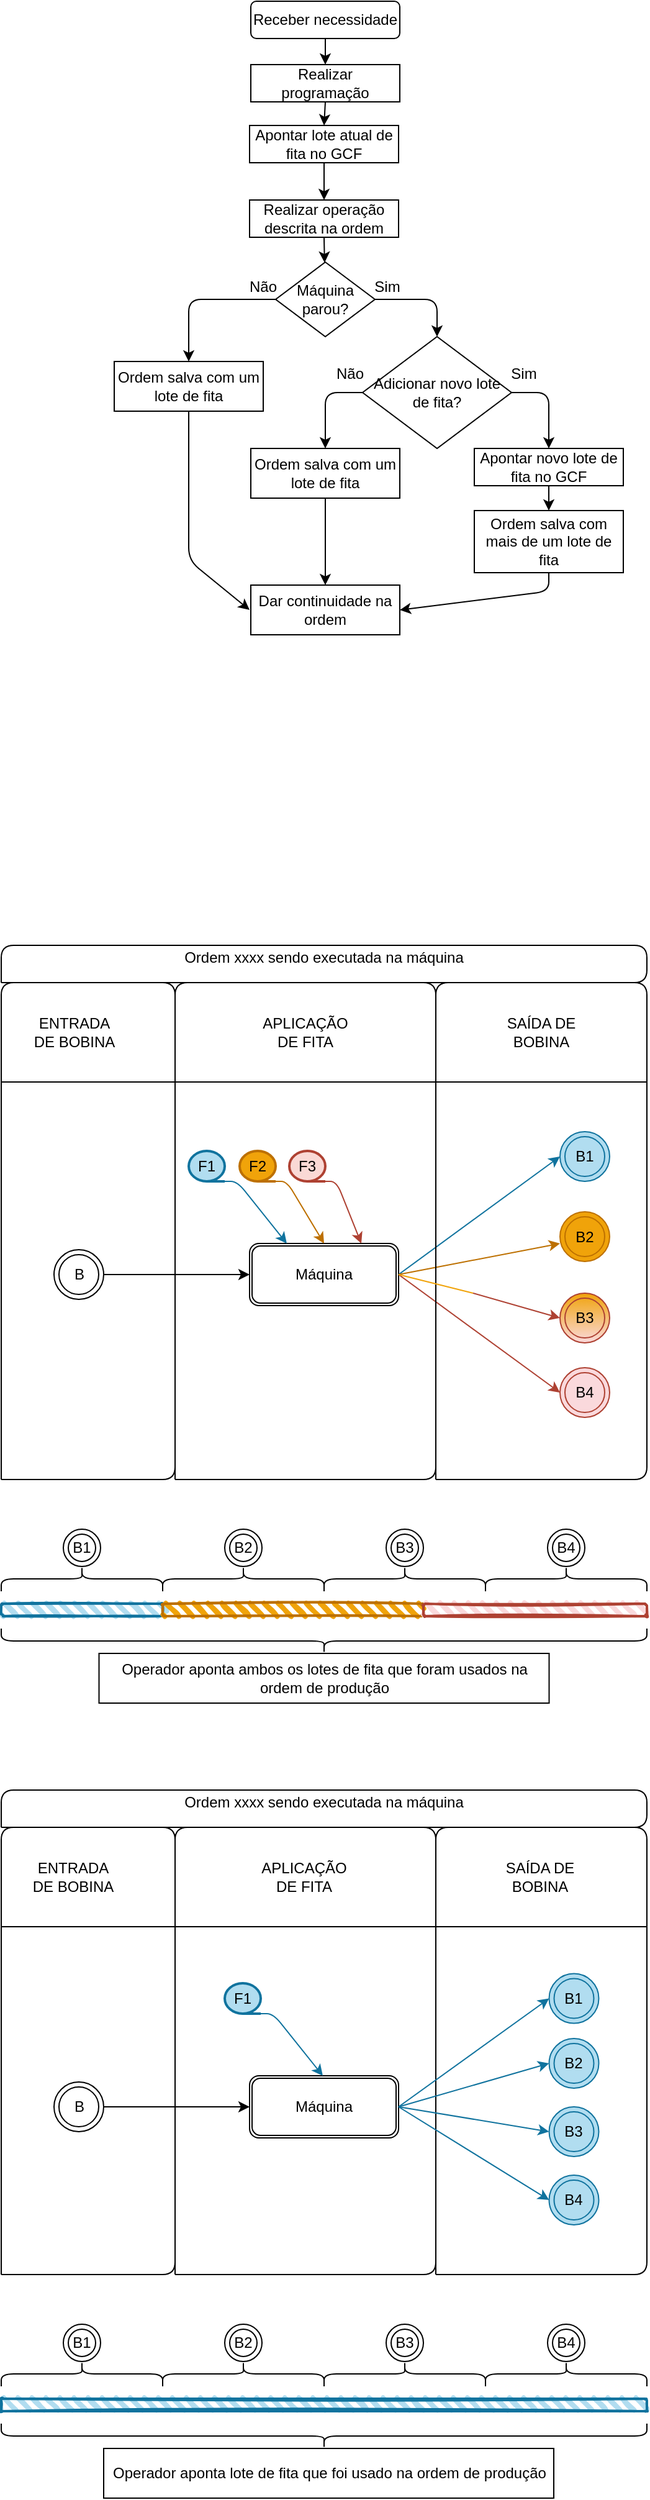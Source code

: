 <mxfile version="15.2.9" type="github">
  <diagram id="92E1bIUMvndrDam6GN1R" name="Page-1">
    <mxGraphModel dx="981" dy="1717" grid="1" gridSize="10" guides="1" tooltips="1" connect="1" arrows="1" fold="1" page="1" pageScale="1" pageWidth="827" pageHeight="1169" math="0" shadow="0">
      <root>
        <mxCell id="0" />
        <mxCell id="1" parent="0" />
        <mxCell id="3M2WJjGJP81ppkCAJXcm-3" value="Máquina" style="shape=ext;double=1;rounded=1;whiteSpace=wrap;html=1;" vertex="1" parent="1">
          <mxGeometry x="340" y="-110" width="120" height="50" as="geometry" />
        </mxCell>
        <mxCell id="3M2WJjGJP81ppkCAJXcm-5" value="" style="endArrow=classic;html=1;exitX=1;exitY=0.5;exitDx=0;exitDy=0;entryX=0;entryY=0.5;entryDx=0;entryDy=0;" edge="1" parent="1" source="3M2WJjGJP81ppkCAJXcm-95" target="3M2WJjGJP81ppkCAJXcm-3">
          <mxGeometry width="50" height="50" relative="1" as="geometry">
            <mxPoint x="240" y="-85" as="sourcePoint" />
            <mxPoint x="350" y="-75" as="targetPoint" />
          </mxGeometry>
        </mxCell>
        <mxCell id="3M2WJjGJP81ppkCAJXcm-6" value="" style="endArrow=classic;html=1;exitX=1;exitY=0.5;exitDx=0;exitDy=0;entryX=0;entryY=0.5;entryDx=0;entryDy=0;entryPerimeter=0;strokeColor=#10739E;" edge="1" parent="1" source="3M2WJjGJP81ppkCAJXcm-3">
          <mxGeometry width="50" height="50" relative="1" as="geometry">
            <mxPoint x="510" y="10" as="sourcePoint" />
            <mxPoint x="590" y="-180" as="targetPoint" />
          </mxGeometry>
        </mxCell>
        <mxCell id="3M2WJjGJP81ppkCAJXcm-7" value="" style="endArrow=classic;html=1;entryX=0;entryY=0.5;entryDx=0;entryDy=0;entryPerimeter=0;strokeColor=#AE4132;" edge="1" parent="1">
          <mxGeometry width="50" height="50" relative="1" as="geometry">
            <mxPoint x="520" y="-70" as="sourcePoint" />
            <mxPoint x="590" y="-50.0" as="targetPoint" />
          </mxGeometry>
        </mxCell>
        <mxCell id="3M2WJjGJP81ppkCAJXcm-8" value="" style="endArrow=classic;html=1;exitX=1;exitY=0.5;exitDx=0;exitDy=0;entryX=0;entryY=0.5;entryDx=0;entryDy=0;entryPerimeter=0;strokeColor=#BD7000;" edge="1" parent="1" source="3M2WJjGJP81ppkCAJXcm-3">
          <mxGeometry width="50" height="50" relative="1" as="geometry">
            <mxPoint x="480" y="-65" as="sourcePoint" />
            <mxPoint x="590" y="-110.0" as="targetPoint" />
          </mxGeometry>
        </mxCell>
        <mxCell id="3M2WJjGJP81ppkCAJXcm-9" value="" style="endArrow=classic;html=1;exitX=1;exitY=0.5;exitDx=0;exitDy=0;entryX=0;entryY=0.5;entryDx=0;entryDy=0;entryPerimeter=0;strokeColor=#AE4132;" edge="1" parent="1" source="3M2WJjGJP81ppkCAJXcm-3">
          <mxGeometry width="50" height="50" relative="1" as="geometry">
            <mxPoint x="490" y="-55" as="sourcePoint" />
            <mxPoint x="590" y="10.0" as="targetPoint" />
          </mxGeometry>
        </mxCell>
        <mxCell id="3M2WJjGJP81ppkCAJXcm-12" value="" style="endArrow=none;html=1;" edge="1" parent="1">
          <mxGeometry width="50" height="50" relative="1" as="geometry">
            <mxPoint x="140" y="80.0" as="sourcePoint" />
            <mxPoint x="140" y="80.0" as="targetPoint" />
            <Array as="points">
              <mxPoint x="140" y="-320" />
              <mxPoint x="280" y="-320" />
              <mxPoint x="280" y="80" />
            </Array>
          </mxGeometry>
        </mxCell>
        <mxCell id="3M2WJjGJP81ppkCAJXcm-13" value="" style="endArrow=none;html=1;" edge="1" parent="1">
          <mxGeometry width="50" height="50" relative="1" as="geometry">
            <mxPoint x="280" y="80.0" as="sourcePoint" />
            <mxPoint x="280" y="80.0" as="targetPoint" />
            <Array as="points">
              <mxPoint x="280" y="-320" />
              <mxPoint x="490" y="-320" />
              <mxPoint x="490" y="80" />
            </Array>
          </mxGeometry>
        </mxCell>
        <mxCell id="3M2WJjGJP81ppkCAJXcm-14" value="" style="endArrow=none;html=1;" edge="1" parent="1">
          <mxGeometry width="50" height="50" relative="1" as="geometry">
            <mxPoint x="490" y="80.0" as="sourcePoint" />
            <mxPoint x="490" y="80.0" as="targetPoint" />
            <Array as="points">
              <mxPoint x="490" y="-320" />
              <mxPoint x="660" y="-320" />
              <mxPoint x="660" y="80" />
            </Array>
          </mxGeometry>
        </mxCell>
        <mxCell id="3M2WJjGJP81ppkCAJXcm-15" value="" style="endArrow=none;html=1;" edge="1" parent="1">
          <mxGeometry width="50" height="50" relative="1" as="geometry">
            <mxPoint x="140" y="-240" as="sourcePoint" />
            <mxPoint x="660" y="-240" as="targetPoint" />
          </mxGeometry>
        </mxCell>
        <mxCell id="3M2WJjGJP81ppkCAJXcm-16" value="ENTRADA DE BOBINA" style="text;html=1;strokeColor=none;fillColor=none;align=center;verticalAlign=middle;whiteSpace=wrap;rounded=0;" vertex="1" parent="1">
          <mxGeometry x="163" y="-290" width="72" height="20" as="geometry" />
        </mxCell>
        <mxCell id="3M2WJjGJP81ppkCAJXcm-17" value="APLICAÇÃO DE FITA" style="text;html=1;strokeColor=none;fillColor=none;align=center;verticalAlign=middle;whiteSpace=wrap;rounded=0;" vertex="1" parent="1">
          <mxGeometry x="350" y="-290" width="70" height="20" as="geometry" />
        </mxCell>
        <mxCell id="3M2WJjGJP81ppkCAJXcm-18" value="SAÍDA DE BOBINA" style="text;html=1;strokeColor=none;fillColor=none;align=center;verticalAlign=middle;whiteSpace=wrap;rounded=0;" vertex="1" parent="1">
          <mxGeometry x="540" y="-290" width="70" height="20" as="geometry" />
        </mxCell>
        <mxCell id="3M2WJjGJP81ppkCAJXcm-19" value="B1" style="ellipse;shape=doubleEllipse;whiteSpace=wrap;html=1;aspect=fixed;fillColor=#b1ddf0;strokeColor=#10739e;" vertex="1" parent="1">
          <mxGeometry x="590" y="-200" width="40" height="40" as="geometry" />
        </mxCell>
        <mxCell id="3M2WJjGJP81ppkCAJXcm-20" value="B2" style="ellipse;shape=doubleEllipse;whiteSpace=wrap;html=1;aspect=fixed;fillColor=#F0A30A;strokeColor=#BD7000;" vertex="1" parent="1">
          <mxGeometry x="590" y="-135.5" width="40" height="40" as="geometry" />
        </mxCell>
        <mxCell id="3M2WJjGJP81ppkCAJXcm-21" value="B3" style="ellipse;shape=doubleEllipse;whiteSpace=wrap;html=1;aspect=fixed;fillColor=#F0A30A;strokeColor=#AE4132;gradientDirection=south;strokeWidth=1;gradientColor=#FAD9DC;perimeterSpacing=0;" vertex="1" parent="1">
          <mxGeometry x="590" y="-70" width="40" height="40" as="geometry" />
        </mxCell>
        <mxCell id="3M2WJjGJP81ppkCAJXcm-22" value="B4" style="ellipse;shape=doubleEllipse;whiteSpace=wrap;html=1;aspect=fixed;fillColor=#FAD9DC;strokeColor=#AE4132;" vertex="1" parent="1">
          <mxGeometry x="590" y="-10" width="40" height="40" as="geometry" />
        </mxCell>
        <mxCell id="3M2WJjGJP81ppkCAJXcm-23" value="" style="shape=curlyBracket;whiteSpace=wrap;html=1;rounded=1;direction=south;" vertex="1" parent="1">
          <mxGeometry x="140" y="150" width="130" height="20" as="geometry" />
        </mxCell>
        <mxCell id="3M2WJjGJP81ppkCAJXcm-24" value="" style="shape=curlyBracket;whiteSpace=wrap;html=1;rounded=1;direction=south;" vertex="1" parent="1">
          <mxGeometry x="270" y="150" width="130" height="20" as="geometry" />
        </mxCell>
        <mxCell id="3M2WJjGJP81ppkCAJXcm-25" value="" style="shape=curlyBracket;whiteSpace=wrap;html=1;rounded=1;direction=south;" vertex="1" parent="1">
          <mxGeometry x="400" y="150" width="130" height="20" as="geometry" />
        </mxCell>
        <mxCell id="3M2WJjGJP81ppkCAJXcm-26" value="" style="shape=curlyBracket;whiteSpace=wrap;html=1;rounded=1;direction=south;" vertex="1" parent="1">
          <mxGeometry x="530" y="150" width="130" height="20" as="geometry" />
        </mxCell>
        <mxCell id="3M2WJjGJP81ppkCAJXcm-27" value="B1" style="ellipse;shape=doubleEllipse;whiteSpace=wrap;html=1;aspect=fixed;" vertex="1" parent="1">
          <mxGeometry x="190" y="120" width="30" height="30" as="geometry" />
        </mxCell>
        <mxCell id="3M2WJjGJP81ppkCAJXcm-28" value="B2" style="ellipse;shape=doubleEllipse;whiteSpace=wrap;html=1;aspect=fixed;" vertex="1" parent="1">
          <mxGeometry x="320" y="120" width="30" height="30" as="geometry" />
        </mxCell>
        <mxCell id="3M2WJjGJP81ppkCAJXcm-29" value="B3" style="ellipse;shape=doubleEllipse;whiteSpace=wrap;html=1;aspect=fixed;" vertex="1" parent="1">
          <mxGeometry x="450" y="120" width="30" height="30" as="geometry" />
        </mxCell>
        <mxCell id="3M2WJjGJP81ppkCAJXcm-30" value="B4" style="ellipse;shape=doubleEllipse;whiteSpace=wrap;html=1;aspect=fixed;" vertex="1" parent="1">
          <mxGeometry x="580" y="120" width="30" height="30" as="geometry" />
        </mxCell>
        <mxCell id="3M2WJjGJP81ppkCAJXcm-31" value="" style="rounded=1;whiteSpace=wrap;html=1;strokeWidth=2;fillWeight=4;hachureGap=8;hachureAngle=45;fillColor=#B1DDF0;sketch=1;strokeColor=#10739E;" vertex="1" parent="1">
          <mxGeometry x="140" y="180" width="130" height="10" as="geometry" />
        </mxCell>
        <mxCell id="3M2WJjGJP81ppkCAJXcm-32" value="" style="rounded=1;whiteSpace=wrap;html=1;strokeWidth=2;fillWeight=4;hachureGap=8;hachureAngle=45;fillColor=#F0A30A;sketch=1;strokeColor=#BD7000;" vertex="1" parent="1">
          <mxGeometry x="270" y="180" width="210" height="10" as="geometry" />
        </mxCell>
        <mxCell id="3M2WJjGJP81ppkCAJXcm-33" value="" style="endArrow=none;html=1;" edge="1" parent="1">
          <mxGeometry width="50" height="50" relative="1" as="geometry">
            <mxPoint x="140" y="-320" as="sourcePoint" />
            <mxPoint x="140" y="-320" as="targetPoint" />
            <Array as="points">
              <mxPoint x="140" y="-350" />
              <mxPoint x="660" y="-350" />
              <mxPoint x="660" y="-320" />
            </Array>
          </mxGeometry>
        </mxCell>
        <mxCell id="3M2WJjGJP81ppkCAJXcm-34" value="Ordem xxxx sendo executada na máquina" style="text;html=1;strokeColor=none;fillColor=none;align=center;verticalAlign=middle;whiteSpace=wrap;rounded=0;" vertex="1" parent="1">
          <mxGeometry x="275" y="-350" width="250" height="20" as="geometry" />
        </mxCell>
        <mxCell id="3M2WJjGJP81ppkCAJXcm-35" value="" style="shape=curlyBracket;whiteSpace=wrap;html=1;rounded=1;flipH=1;strokeColor=#000000;strokeWidth=1;gradientDirection=south;direction=north;fillColor=#000000;" vertex="1" parent="1">
          <mxGeometry x="140" y="200" width="520" height="20" as="geometry" />
        </mxCell>
        <mxCell id="3M2WJjGJP81ppkCAJXcm-36" value="Operador aponta ambos os lotes de fita que foram usados na ordem de produção" style="rounded=0;whiteSpace=wrap;html=1;strokeColor=#000000;strokeWidth=1;fillColor=#FFFFFF;gradientColor=none;gradientDirection=south;" vertex="1" parent="1">
          <mxGeometry x="218.75" y="220" width="362.5" height="40" as="geometry" />
        </mxCell>
        <mxCell id="3M2WJjGJP81ppkCAJXcm-45" value="" style="endArrow=none;html=1;" edge="1" parent="1">
          <mxGeometry width="50" height="50" relative="1" as="geometry">
            <mxPoint x="140" y="720" as="sourcePoint" />
            <mxPoint x="140" y="720" as="targetPoint" />
            <Array as="points">
              <mxPoint x="140" y="360" />
              <mxPoint x="280" y="360" />
              <mxPoint x="280" y="720" />
            </Array>
          </mxGeometry>
        </mxCell>
        <mxCell id="3M2WJjGJP81ppkCAJXcm-46" value="" style="endArrow=none;html=1;" edge="1" parent="1">
          <mxGeometry width="50" height="50" relative="1" as="geometry">
            <mxPoint x="280" y="720" as="sourcePoint" />
            <mxPoint x="280" y="720" as="targetPoint" />
            <Array as="points">
              <mxPoint x="280" y="360" />
              <mxPoint x="490" y="360" />
              <mxPoint x="490" y="720" />
            </Array>
          </mxGeometry>
        </mxCell>
        <mxCell id="3M2WJjGJP81ppkCAJXcm-47" value="" style="endArrow=none;html=1;" edge="1" parent="1">
          <mxGeometry width="50" height="50" relative="1" as="geometry">
            <mxPoint x="490" y="720" as="sourcePoint" />
            <mxPoint x="490" y="720" as="targetPoint" />
            <Array as="points">
              <mxPoint x="490" y="360" />
              <mxPoint x="660" y="360" />
              <mxPoint x="660" y="720" />
            </Array>
          </mxGeometry>
        </mxCell>
        <mxCell id="3M2WJjGJP81ppkCAJXcm-48" value="" style="endArrow=none;html=1;" edge="1" parent="1">
          <mxGeometry width="50" height="50" relative="1" as="geometry">
            <mxPoint x="140" y="440" as="sourcePoint" />
            <mxPoint x="660" y="440" as="targetPoint" />
          </mxGeometry>
        </mxCell>
        <mxCell id="3M2WJjGJP81ppkCAJXcm-61" value="" style="rounded=1;whiteSpace=wrap;html=1;strokeWidth=2;fillWeight=4;hachureGap=8;hachureAngle=45;fillColor=#B1DDF0;sketch=1;strokeColor=#10739E;" vertex="1" parent="1">
          <mxGeometry x="140" y="820" width="520" height="10" as="geometry" />
        </mxCell>
        <mxCell id="3M2WJjGJP81ppkCAJXcm-62" value="" style="endArrow=none;html=1;" edge="1" parent="1">
          <mxGeometry width="50" height="50" relative="1" as="geometry">
            <mxPoint x="140" y="360" as="sourcePoint" />
            <mxPoint x="140" y="360" as="targetPoint" />
            <Array as="points">
              <mxPoint x="140" y="330" />
              <mxPoint x="660" y="330" />
              <mxPoint x="660" y="360" />
            </Array>
          </mxGeometry>
        </mxCell>
        <mxCell id="3M2WJjGJP81ppkCAJXcm-63" value="Ordem xxxx sendo executada na máquina" style="text;html=1;strokeColor=none;fillColor=none;align=center;verticalAlign=middle;whiteSpace=wrap;rounded=0;" vertex="1" parent="1">
          <mxGeometry x="275" y="330" width="250" height="20" as="geometry" />
        </mxCell>
        <mxCell id="3M2WJjGJP81ppkCAJXcm-64" value="" style="shape=curlyBracket;whiteSpace=wrap;html=1;rounded=1;flipH=1;strokeColor=#000000;strokeWidth=1;gradientDirection=south;direction=north;fillColor=#000000;" vertex="1" parent="1">
          <mxGeometry x="140" y="840" width="520" height="20" as="geometry" />
        </mxCell>
        <mxCell id="3M2WJjGJP81ppkCAJXcm-65" value="Operador aponta lote de fita que foi usado na ordem de produção" style="rounded=0;whiteSpace=wrap;html=1;strokeColor=#000000;strokeWidth=1;fillColor=#FFFFFF;gradientColor=none;gradientDirection=south;" vertex="1" parent="1">
          <mxGeometry x="222.5" y="860" width="362.5" height="40" as="geometry" />
        </mxCell>
        <mxCell id="3M2WJjGJP81ppkCAJXcm-66" value="Receber necessidade" style="rounded=1;whiteSpace=wrap;html=1;" vertex="1" parent="1">
          <mxGeometry x="341" y="-1110" width="120" height="30" as="geometry" />
        </mxCell>
        <mxCell id="3M2WJjGJP81ppkCAJXcm-67" value="Realizar programação" style="rounded=0;whiteSpace=wrap;html=1;" vertex="1" parent="1">
          <mxGeometry x="341" y="-1059" width="120" height="30" as="geometry" />
        </mxCell>
        <mxCell id="3M2WJjGJP81ppkCAJXcm-68" value="Realizar operação descrita na ordem" style="rounded=0;whiteSpace=wrap;html=1;" vertex="1" parent="1">
          <mxGeometry x="340" y="-950" width="120" height="30" as="geometry" />
        </mxCell>
        <mxCell id="3M2WJjGJP81ppkCAJXcm-69" value="" style="endArrow=classic;html=1;exitX=0.5;exitY=1;exitDx=0;exitDy=0;entryX=0.5;entryY=0;entryDx=0;entryDy=0;entryPerimeter=0;" edge="1" parent="1" source="3M2WJjGJP81ppkCAJXcm-66" target="3M2WJjGJP81ppkCAJXcm-67">
          <mxGeometry width="50" height="50" relative="1" as="geometry">
            <mxPoint x="404.75" y="-660" as="sourcePoint" />
            <mxPoint x="404.75" y="-1060" as="targetPoint" />
          </mxGeometry>
        </mxCell>
        <mxCell id="3M2WJjGJP81ppkCAJXcm-70" value="" style="endArrow=classic;html=1;exitX=0.5;exitY=1;exitDx=0;exitDy=0;entryX=0.5;entryY=0;entryDx=0;entryDy=0;" edge="1" parent="1" source="3M2WJjGJP81ppkCAJXcm-67" target="3M2WJjGJP81ppkCAJXcm-91">
          <mxGeometry width="50" height="50" relative="1" as="geometry">
            <mxPoint x="413.75" y="-1060" as="sourcePoint" />
            <mxPoint x="403.75" y="-1010" as="targetPoint" />
          </mxGeometry>
        </mxCell>
        <mxCell id="3M2WJjGJP81ppkCAJXcm-71" value="" style="endArrow=classic;html=1;entryX=0.5;entryY=0;entryDx=0;entryDy=0;exitX=0.5;exitY=1;exitDx=0;exitDy=0;" edge="1" parent="1" source="3M2WJjGJP81ppkCAJXcm-91" target="3M2WJjGJP81ppkCAJXcm-68">
          <mxGeometry width="50" height="50" relative="1" as="geometry">
            <mxPoint x="400" y="-980" as="sourcePoint" />
            <mxPoint x="403.75" y="-950" as="targetPoint" />
          </mxGeometry>
        </mxCell>
        <mxCell id="3M2WJjGJP81ppkCAJXcm-72" value="Máquina parou?" style="rhombus;whiteSpace=wrap;html=1;" vertex="1" parent="1">
          <mxGeometry x="361" y="-900" width="80" height="60" as="geometry" />
        </mxCell>
        <mxCell id="3M2WJjGJP81ppkCAJXcm-73" value="" style="endArrow=classic;html=1;exitX=1;exitY=0.5;exitDx=0;exitDy=0;entryX=0.5;entryY=0;entryDx=0;entryDy=0;" edge="1" parent="1" source="3M2WJjGJP81ppkCAJXcm-72" target="3M2WJjGJP81ppkCAJXcm-77">
          <mxGeometry width="50" height="50" relative="1" as="geometry">
            <mxPoint x="61" y="-880" as="sourcePoint" />
            <mxPoint x="471" y="-780" as="targetPoint" />
            <Array as="points">
              <mxPoint x="491" y="-870" />
            </Array>
          </mxGeometry>
        </mxCell>
        <mxCell id="3M2WJjGJP81ppkCAJXcm-74" value="" style="endArrow=classic;html=1;exitX=0;exitY=0.5;exitDx=0;exitDy=0;entryX=0.5;entryY=0;entryDx=0;entryDy=0;" edge="1" parent="1" source="3M2WJjGJP81ppkCAJXcm-72" target="3M2WJjGJP81ppkCAJXcm-83">
          <mxGeometry width="50" height="50" relative="1" as="geometry">
            <mxPoint x="61" y="-880" as="sourcePoint" />
            <mxPoint x="320" y="-843" as="targetPoint" />
            <Array as="points">
              <mxPoint x="291" y="-870" />
            </Array>
          </mxGeometry>
        </mxCell>
        <mxCell id="3M2WJjGJP81ppkCAJXcm-75" value="Sim" style="text;html=1;strokeColor=none;fillColor=none;align=center;verticalAlign=middle;whiteSpace=wrap;rounded=0;" vertex="1" parent="1">
          <mxGeometry x="431" y="-890" width="40" height="20" as="geometry" />
        </mxCell>
        <mxCell id="3M2WJjGJP81ppkCAJXcm-76" value="Não" style="text;html=1;strokeColor=none;fillColor=none;align=center;verticalAlign=middle;whiteSpace=wrap;rounded=0;" vertex="1" parent="1">
          <mxGeometry x="331" y="-890" width="40" height="20" as="geometry" />
        </mxCell>
        <mxCell id="3M2WJjGJP81ppkCAJXcm-77" value="Adicionar novo lote de fita?" style="rhombus;whiteSpace=wrap;html=1;" vertex="1" parent="1">
          <mxGeometry x="431" y="-840" width="120" height="90" as="geometry" />
        </mxCell>
        <mxCell id="3M2WJjGJP81ppkCAJXcm-78" value="" style="endArrow=classic;html=1;exitX=0;exitY=0.5;exitDx=0;exitDy=0;entryX=0.5;entryY=0;entryDx=0;entryDy=0;" edge="1" parent="1" source="3M2WJjGJP81ppkCAJXcm-77" target="3M2WJjGJP81ppkCAJXcm-84">
          <mxGeometry width="50" height="50" relative="1" as="geometry">
            <mxPoint x="131" y="-860" as="sourcePoint" />
            <mxPoint x="391" y="-720" as="targetPoint" />
            <Array as="points">
              <mxPoint x="401" y="-795" />
            </Array>
          </mxGeometry>
        </mxCell>
        <mxCell id="3M2WJjGJP81ppkCAJXcm-79" value="Não" style="text;html=1;strokeColor=none;fillColor=none;align=center;verticalAlign=middle;whiteSpace=wrap;rounded=0;" vertex="1" parent="1">
          <mxGeometry x="401" y="-820" width="40" height="20" as="geometry" />
        </mxCell>
        <mxCell id="3M2WJjGJP81ppkCAJXcm-80" value="" style="endArrow=classic;html=1;exitX=1;exitY=0.5;exitDx=0;exitDy=0;entryX=0.5;entryY=0;entryDx=0;entryDy=0;" edge="1" parent="1" source="3M2WJjGJP81ppkCAJXcm-77" target="3M2WJjGJP81ppkCAJXcm-82">
          <mxGeometry width="50" height="50" relative="1" as="geometry">
            <mxPoint x="131" y="-860" as="sourcePoint" />
            <mxPoint x="551" y="-720" as="targetPoint" />
            <Array as="points">
              <mxPoint x="551" y="-795" />
              <mxPoint x="581" y="-795" />
            </Array>
          </mxGeometry>
        </mxCell>
        <mxCell id="3M2WJjGJP81ppkCAJXcm-81" value="Sim" style="text;html=1;strokeColor=none;fillColor=none;align=center;verticalAlign=middle;whiteSpace=wrap;rounded=0;" vertex="1" parent="1">
          <mxGeometry x="541" y="-820" width="40" height="20" as="geometry" />
        </mxCell>
        <mxCell id="3M2WJjGJP81ppkCAJXcm-82" value="Apontar novo lote de fita no GCF" style="rounded=0;whiteSpace=wrap;html=1;" vertex="1" parent="1">
          <mxGeometry x="521" y="-750" width="120" height="30" as="geometry" />
        </mxCell>
        <mxCell id="3M2WJjGJP81ppkCAJXcm-83" value="Ordem salva com um lote de fita" style="rounded=0;whiteSpace=wrap;html=1;" vertex="1" parent="1">
          <mxGeometry x="231" y="-820" width="120" height="40" as="geometry" />
        </mxCell>
        <mxCell id="3M2WJjGJP81ppkCAJXcm-84" value="Ordem salva com um lote de fita" style="rounded=0;whiteSpace=wrap;html=1;" vertex="1" parent="1">
          <mxGeometry x="341" y="-750" width="120" height="40" as="geometry" />
        </mxCell>
        <mxCell id="3M2WJjGJP81ppkCAJXcm-85" value="" style="endArrow=classic;html=1;exitX=0.5;exitY=1;exitDx=0;exitDy=0;entryX=0.5;entryY=0;entryDx=0;entryDy=0;" edge="1" parent="1" source="3M2WJjGJP81ppkCAJXcm-82" target="3M2WJjGJP81ppkCAJXcm-86">
          <mxGeometry width="50" height="50" relative="1" as="geometry">
            <mxPoint x="111" y="-800" as="sourcePoint" />
            <mxPoint x="551" y="-690" as="targetPoint" />
          </mxGeometry>
        </mxCell>
        <mxCell id="3M2WJjGJP81ppkCAJXcm-86" value="Ordem salva com mais de um lote de fita" style="rounded=0;whiteSpace=wrap;html=1;" vertex="1" parent="1">
          <mxGeometry x="521" y="-700" width="120" height="50" as="geometry" />
        </mxCell>
        <mxCell id="3M2WJjGJP81ppkCAJXcm-87" value="" style="endArrow=classic;html=1;exitX=0.5;exitY=1;exitDx=0;exitDy=0;" edge="1" parent="1" source="3M2WJjGJP81ppkCAJXcm-68" target="3M2WJjGJP81ppkCAJXcm-72">
          <mxGeometry width="50" height="50" relative="1" as="geometry">
            <mxPoint x="550" y="-730" as="sourcePoint" />
            <mxPoint x="600" y="-780" as="targetPoint" />
          </mxGeometry>
        </mxCell>
        <mxCell id="3M2WJjGJP81ppkCAJXcm-88" value="" style="endArrow=classic;html=1;exitX=0.5;exitY=1;exitDx=0;exitDy=0;" edge="1" parent="1" source="3M2WJjGJP81ppkCAJXcm-83">
          <mxGeometry width="50" height="50" relative="1" as="geometry">
            <mxPoint x="551" y="-690" as="sourcePoint" />
            <mxPoint x="340" y="-620" as="targetPoint" />
            <Array as="points">
              <mxPoint x="291" y="-660" />
            </Array>
          </mxGeometry>
        </mxCell>
        <mxCell id="3M2WJjGJP81ppkCAJXcm-89" value="" style="endArrow=classic;html=1;exitX=0.5;exitY=1;exitDx=0;exitDy=0;entryX=0.5;entryY=0;entryDx=0;entryDy=0;" edge="1" parent="1" source="3M2WJjGJP81ppkCAJXcm-84" target="3M2WJjGJP81ppkCAJXcm-92">
          <mxGeometry width="50" height="50" relative="1" as="geometry">
            <mxPoint x="551" y="-705" as="sourcePoint" />
            <mxPoint x="401" y="-545" as="targetPoint" />
            <Array as="points" />
          </mxGeometry>
        </mxCell>
        <mxCell id="3M2WJjGJP81ppkCAJXcm-90" value="" style="endArrow=classic;html=1;exitX=0.5;exitY=1;exitDx=0;exitDy=0;entryX=1;entryY=0.5;entryDx=0;entryDy=0;" edge="1" parent="1" source="3M2WJjGJP81ppkCAJXcm-86" target="3M2WJjGJP81ppkCAJXcm-92">
          <mxGeometry width="50" height="50" relative="1" as="geometry">
            <mxPoint x="551" y="-715" as="sourcePoint" />
            <mxPoint x="411" y="-545" as="targetPoint" />
            <Array as="points">
              <mxPoint x="581" y="-635" />
            </Array>
          </mxGeometry>
        </mxCell>
        <mxCell id="3M2WJjGJP81ppkCAJXcm-91" value="Apontar lote atual de fita no GCF" style="rounded=0;whiteSpace=wrap;html=1;" vertex="1" parent="1">
          <mxGeometry x="340" y="-1010" width="120" height="30" as="geometry" />
        </mxCell>
        <mxCell id="3M2WJjGJP81ppkCAJXcm-92" value="Dar continuidade na ordem" style="rounded=0;whiteSpace=wrap;html=1;" vertex="1" parent="1">
          <mxGeometry x="341" y="-640" width="120" height="40" as="geometry" />
        </mxCell>
        <mxCell id="3M2WJjGJP81ppkCAJXcm-95" value="B" style="ellipse;shape=doubleEllipse;whiteSpace=wrap;html=1;aspect=fixed;" vertex="1" parent="1">
          <mxGeometry x="182.5" y="-105" width="40" height="40" as="geometry" />
        </mxCell>
        <mxCell id="3M2WJjGJP81ppkCAJXcm-97" value="F2" style="strokeWidth=2;html=1;shape=mxgraph.flowchart.sequential_data;whiteSpace=wrap;fillColor=#F0A30A;strokeColor=#BD7000;fontColor=#000000;" vertex="1" parent="1">
          <mxGeometry x="332" y="-184.5" width="29" height="24.5" as="geometry" />
        </mxCell>
        <mxCell id="3M2WJjGJP81ppkCAJXcm-100" value="F3" style="strokeWidth=2;html=1;shape=mxgraph.flowchart.sequential_data;whiteSpace=wrap;fillColor=#fad9d5;strokeColor=#AE4132;" vertex="1" parent="1">
          <mxGeometry x="372" y="-184.5" width="29" height="24.5" as="geometry" />
        </mxCell>
        <mxCell id="3M2WJjGJP81ppkCAJXcm-101" value="F1" style="strokeWidth=2;html=1;shape=mxgraph.flowchart.sequential_data;whiteSpace=wrap;fillColor=#B1DDF0;strokeColor=#10739E;" vertex="1" parent="1">
          <mxGeometry x="291" y="-184.5" width="29" height="24.5" as="geometry" />
        </mxCell>
        <mxCell id="3M2WJjGJP81ppkCAJXcm-104" value="" style="endArrow=classic;html=1;exitX=1;exitY=1;exitDx=0;exitDy=0;exitPerimeter=0;entryX=0.25;entryY=0;entryDx=0;entryDy=0;strokeColor=#10739E;" edge="1" parent="1" source="3M2WJjGJP81ppkCAJXcm-101" target="3M2WJjGJP81ppkCAJXcm-3">
          <mxGeometry width="50" height="50" relative="1" as="geometry">
            <mxPoint x="410" y="-140" as="sourcePoint" />
            <mxPoint x="460" y="-190" as="targetPoint" />
            <Array as="points">
              <mxPoint x="330" y="-160" />
            </Array>
          </mxGeometry>
        </mxCell>
        <mxCell id="3M2WJjGJP81ppkCAJXcm-107" value="" style="endArrow=classic;html=1;exitX=1;exitY=1;exitDx=0;exitDy=0;exitPerimeter=0;entryX=0.5;entryY=0;entryDx=0;entryDy=0;strokeColor=#BD7000;" edge="1" parent="1" source="3M2WJjGJP81ppkCAJXcm-97" target="3M2WJjGJP81ppkCAJXcm-3">
          <mxGeometry width="50" height="50" relative="1" as="geometry">
            <mxPoint x="410" y="-140" as="sourcePoint" />
            <mxPoint x="460" y="-190" as="targetPoint" />
            <Array as="points">
              <mxPoint x="370" y="-160" />
            </Array>
          </mxGeometry>
        </mxCell>
        <mxCell id="3M2WJjGJP81ppkCAJXcm-108" value="" style="endArrow=classic;html=1;entryX=0.75;entryY=0;entryDx=0;entryDy=0;strokeColor=#AE4132;" edge="1" parent="1" target="3M2WJjGJP81ppkCAJXcm-3">
          <mxGeometry width="50" height="50" relative="1" as="geometry">
            <mxPoint x="400" y="-160" as="sourcePoint" />
            <mxPoint x="460" y="-190" as="targetPoint" />
            <Array as="points">
              <mxPoint x="410" y="-160" />
            </Array>
          </mxGeometry>
        </mxCell>
        <mxCell id="3M2WJjGJP81ppkCAJXcm-109" value="" style="endArrow=none;html=1;strokeColor=#F0A30A;exitX=1;exitY=0.5;exitDx=0;exitDy=0;" edge="1" parent="1" source="3M2WJjGJP81ppkCAJXcm-3">
          <mxGeometry width="50" height="50" relative="1" as="geometry">
            <mxPoint x="420" y="-100" as="sourcePoint" />
            <mxPoint x="520" y="-70" as="targetPoint" />
          </mxGeometry>
        </mxCell>
        <mxCell id="3M2WJjGJP81ppkCAJXcm-110" value="" style="rounded=1;whiteSpace=wrap;html=1;strokeWidth=2;fillWeight=4;hachureGap=8;hachureAngle=45;fillColor=#FAD9DC;sketch=1;strokeColor=#AE4132;" vertex="1" parent="1">
          <mxGeometry x="480" y="180" width="180" height="10" as="geometry" />
        </mxCell>
        <mxCell id="3M2WJjGJP81ppkCAJXcm-112" value="Máquina" style="shape=ext;double=1;rounded=1;whiteSpace=wrap;html=1;" vertex="1" parent="1">
          <mxGeometry x="340" y="560" width="120" height="50" as="geometry" />
        </mxCell>
        <mxCell id="3M2WJjGJP81ppkCAJXcm-113" value="" style="endArrow=classic;html=1;exitX=1;exitY=0.5;exitDx=0;exitDy=0;entryX=0;entryY=0.5;entryDx=0;entryDy=0;" edge="1" parent="1" source="3M2WJjGJP81ppkCAJXcm-122" target="3M2WJjGJP81ppkCAJXcm-112">
          <mxGeometry width="50" height="50" relative="1" as="geometry">
            <mxPoint x="240" y="585" as="sourcePoint" />
            <mxPoint x="350" y="595" as="targetPoint" />
          </mxGeometry>
        </mxCell>
        <mxCell id="3M2WJjGJP81ppkCAJXcm-114" value="" style="endArrow=classic;html=1;exitX=1;exitY=0.5;exitDx=0;exitDy=0;strokeColor=#10739E;entryX=0;entryY=0.5;entryDx=0;entryDy=0;" edge="1" parent="1" source="3M2WJjGJP81ppkCAJXcm-112" target="3M2WJjGJP81ppkCAJXcm-118">
          <mxGeometry width="50" height="50" relative="1" as="geometry">
            <mxPoint x="510" y="680" as="sourcePoint" />
            <mxPoint x="580" y="580" as="targetPoint" />
          </mxGeometry>
        </mxCell>
        <mxCell id="3M2WJjGJP81ppkCAJXcm-118" value="B2" style="ellipse;shape=doubleEllipse;whiteSpace=wrap;html=1;aspect=fixed;fillColor=#B1DDF0;strokeColor=#10739E;" vertex="1" parent="1">
          <mxGeometry x="581.25" y="530" width="40" height="40" as="geometry" />
        </mxCell>
        <mxCell id="3M2WJjGJP81ppkCAJXcm-122" value="B" style="ellipse;shape=doubleEllipse;whiteSpace=wrap;html=1;aspect=fixed;" vertex="1" parent="1">
          <mxGeometry x="182.5" y="565" width="40" height="40" as="geometry" />
        </mxCell>
        <mxCell id="3M2WJjGJP81ppkCAJXcm-125" value="F1" style="strokeWidth=2;html=1;shape=mxgraph.flowchart.sequential_data;whiteSpace=wrap;fillColor=#B1DDF0;strokeColor=#10739E;" vertex="1" parent="1">
          <mxGeometry x="320" y="485.5" width="29" height="24.5" as="geometry" />
        </mxCell>
        <mxCell id="3M2WJjGJP81ppkCAJXcm-126" value="" style="endArrow=classic;html=1;exitX=1;exitY=1;exitDx=0;exitDy=0;exitPerimeter=0;entryX=0.25;entryY=0;entryDx=0;entryDy=0;strokeColor=#10739E;" edge="1" parent="1" source="3M2WJjGJP81ppkCAJXcm-125">
          <mxGeometry width="50" height="50" relative="1" as="geometry">
            <mxPoint x="439" y="530" as="sourcePoint" />
            <mxPoint x="399" y="560" as="targetPoint" />
            <Array as="points">
              <mxPoint x="359" y="510" />
            </Array>
          </mxGeometry>
        </mxCell>
        <mxCell id="3M2WJjGJP81ppkCAJXcm-130" value="B1" style="ellipse;shape=doubleEllipse;whiteSpace=wrap;html=1;aspect=fixed;fillColor=#B1DDF0;strokeColor=#10739E;" vertex="1" parent="1">
          <mxGeometry x="581.25" y="477.75" width="40" height="40" as="geometry" />
        </mxCell>
        <mxCell id="3M2WJjGJP81ppkCAJXcm-131" value="B3" style="ellipse;shape=doubleEllipse;whiteSpace=wrap;html=1;aspect=fixed;fillColor=#B1DDF0;strokeColor=#10739E;" vertex="1" parent="1">
          <mxGeometry x="581.25" y="585" width="40" height="40" as="geometry" />
        </mxCell>
        <mxCell id="3M2WJjGJP81ppkCAJXcm-132" value="B4" style="ellipse;shape=doubleEllipse;whiteSpace=wrap;html=1;aspect=fixed;fillColor=#B1DDF0;strokeColor=#10739E;" vertex="1" parent="1">
          <mxGeometry x="581.25" y="640" width="40" height="40" as="geometry" />
        </mxCell>
        <mxCell id="3M2WJjGJP81ppkCAJXcm-133" value="" style="endArrow=classic;html=1;exitX=1;exitY=0.5;exitDx=0;exitDy=0;strokeColor=#10739E;entryX=0;entryY=0.5;entryDx=0;entryDy=0;" edge="1" parent="1" source="3M2WJjGJP81ppkCAJXcm-112" target="3M2WJjGJP81ppkCAJXcm-131">
          <mxGeometry width="50" height="50" relative="1" as="geometry">
            <mxPoint x="470" y="595" as="sourcePoint" />
            <mxPoint x="591.25" y="560" as="targetPoint" />
          </mxGeometry>
        </mxCell>
        <mxCell id="3M2WJjGJP81ppkCAJXcm-134" value="" style="endArrow=classic;html=1;exitX=1;exitY=0.5;exitDx=0;exitDy=0;strokeColor=#10739E;entryX=0;entryY=0.5;entryDx=0;entryDy=0;" edge="1" parent="1" source="3M2WJjGJP81ppkCAJXcm-112" target="3M2WJjGJP81ppkCAJXcm-132">
          <mxGeometry width="50" height="50" relative="1" as="geometry">
            <mxPoint x="480" y="605" as="sourcePoint" />
            <mxPoint x="601.25" y="570" as="targetPoint" />
          </mxGeometry>
        </mxCell>
        <mxCell id="3M2WJjGJP81ppkCAJXcm-135" value="" style="endArrow=classic;html=1;exitX=1;exitY=0.5;exitDx=0;exitDy=0;strokeColor=#10739E;entryX=0;entryY=0.5;entryDx=0;entryDy=0;" edge="1" parent="1" source="3M2WJjGJP81ppkCAJXcm-112" target="3M2WJjGJP81ppkCAJXcm-130">
          <mxGeometry width="50" height="50" relative="1" as="geometry">
            <mxPoint x="490" y="615" as="sourcePoint" />
            <mxPoint x="611.25" y="580" as="targetPoint" />
          </mxGeometry>
        </mxCell>
        <mxCell id="3M2WJjGJP81ppkCAJXcm-136" value="" style="shape=curlyBracket;whiteSpace=wrap;html=1;rounded=1;direction=south;" vertex="1" parent="1">
          <mxGeometry x="140" y="790" width="130" height="20" as="geometry" />
        </mxCell>
        <mxCell id="3M2WJjGJP81ppkCAJXcm-137" value="" style="shape=curlyBracket;whiteSpace=wrap;html=1;rounded=1;direction=south;" vertex="1" parent="1">
          <mxGeometry x="270" y="790" width="130" height="20" as="geometry" />
        </mxCell>
        <mxCell id="3M2WJjGJP81ppkCAJXcm-138" value="" style="shape=curlyBracket;whiteSpace=wrap;html=1;rounded=1;direction=south;" vertex="1" parent="1">
          <mxGeometry x="400" y="790" width="130" height="20" as="geometry" />
        </mxCell>
        <mxCell id="3M2WJjGJP81ppkCAJXcm-139" value="" style="shape=curlyBracket;whiteSpace=wrap;html=1;rounded=1;direction=south;" vertex="1" parent="1">
          <mxGeometry x="530" y="790" width="130" height="20" as="geometry" />
        </mxCell>
        <mxCell id="3M2WJjGJP81ppkCAJXcm-140" value="B1" style="ellipse;shape=doubleEllipse;whiteSpace=wrap;html=1;aspect=fixed;" vertex="1" parent="1">
          <mxGeometry x="190" y="760" width="30" height="30" as="geometry" />
        </mxCell>
        <mxCell id="3M2WJjGJP81ppkCAJXcm-141" value="B2" style="ellipse;shape=doubleEllipse;whiteSpace=wrap;html=1;aspect=fixed;" vertex="1" parent="1">
          <mxGeometry x="320" y="760" width="30" height="30" as="geometry" />
        </mxCell>
        <mxCell id="3M2WJjGJP81ppkCAJXcm-142" value="B3" style="ellipse;shape=doubleEllipse;whiteSpace=wrap;html=1;aspect=fixed;" vertex="1" parent="1">
          <mxGeometry x="450" y="760" width="30" height="30" as="geometry" />
        </mxCell>
        <mxCell id="3M2WJjGJP81ppkCAJXcm-143" value="B4" style="ellipse;shape=doubleEllipse;whiteSpace=wrap;html=1;aspect=fixed;" vertex="1" parent="1">
          <mxGeometry x="580" y="760" width="30" height="30" as="geometry" />
        </mxCell>
        <mxCell id="3M2WJjGJP81ppkCAJXcm-144" value="ENTRADA DE BOBINA" style="text;html=1;strokeColor=none;fillColor=none;align=center;verticalAlign=middle;whiteSpace=wrap;rounded=0;" vertex="1" parent="1">
          <mxGeometry x="161.5" y="390" width="72" height="20" as="geometry" />
        </mxCell>
        <mxCell id="3M2WJjGJP81ppkCAJXcm-145" value="APLICAÇÃO DE FITA" style="text;html=1;strokeColor=none;fillColor=none;align=center;verticalAlign=middle;whiteSpace=wrap;rounded=0;" vertex="1" parent="1">
          <mxGeometry x="348.5" y="390" width="70" height="20" as="geometry" />
        </mxCell>
        <mxCell id="3M2WJjGJP81ppkCAJXcm-146" value="SAÍDA DE BOBINA" style="text;html=1;strokeColor=none;fillColor=none;align=center;verticalAlign=middle;whiteSpace=wrap;rounded=0;" vertex="1" parent="1">
          <mxGeometry x="538.5" y="390" width="70" height="20" as="geometry" />
        </mxCell>
      </root>
    </mxGraphModel>
  </diagram>
</mxfile>
